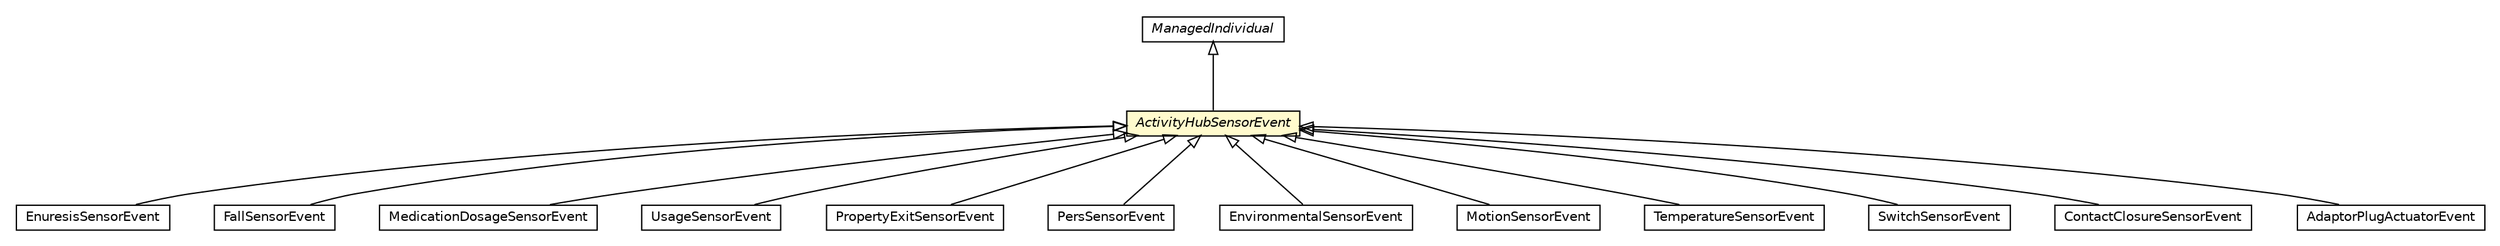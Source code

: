 #!/usr/local/bin/dot
#
# Class diagram 
# Generated by UMLGraph version R5_6-24-gf6e263 (http://www.umlgraph.org/)
#

digraph G {
	edge [fontname="Helvetica",fontsize=10,labelfontname="Helvetica",labelfontsize=10];
	node [fontname="Helvetica",fontsize=10,shape=plaintext];
	nodesep=0.25;
	ranksep=0.5;
	// org.universAAL.middleware.owl.ManagedIndividual
	c1911802 [label=<<table title="org.universAAL.middleware.owl.ManagedIndividual" border="0" cellborder="1" cellspacing="0" cellpadding="2" port="p" href="../../middleware/owl/ManagedIndividual.html">
		<tr><td><table border="0" cellspacing="0" cellpadding="1">
<tr><td align="center" balign="center"><font face="Helvetica-Oblique"> ManagedIndividual </font></td></tr>
		</table></td></tr>
		</table>>, URL="../../middleware/owl/ManagedIndividual.html", fontname="Helvetica", fontcolor="black", fontsize=10.0];
	// org.universAAL.ontology.activityhub.EnuresisSensorEvent
	c1912491 [label=<<table title="org.universAAL.ontology.activityhub.EnuresisSensorEvent" border="0" cellborder="1" cellspacing="0" cellpadding="2" port="p" href="./EnuresisSensorEvent.html">
		<tr><td><table border="0" cellspacing="0" cellpadding="1">
<tr><td align="center" balign="center"> EnuresisSensorEvent </td></tr>
		</table></td></tr>
		</table>>, URL="./EnuresisSensorEvent.html", fontname="Helvetica", fontcolor="black", fontsize=10.0];
	// org.universAAL.ontology.activityhub.FallSensorEvent
	c1912495 [label=<<table title="org.universAAL.ontology.activityhub.FallSensorEvent" border="0" cellborder="1" cellspacing="0" cellpadding="2" port="p" href="./FallSensorEvent.html">
		<tr><td><table border="0" cellspacing="0" cellpadding="1">
<tr><td align="center" balign="center"> FallSensorEvent </td></tr>
		</table></td></tr>
		</table>>, URL="./FallSensorEvent.html", fontname="Helvetica", fontcolor="black", fontsize=10.0];
	// org.universAAL.ontology.activityhub.MedicationDosageSensorEvent
	c1912496 [label=<<table title="org.universAAL.ontology.activityhub.MedicationDosageSensorEvent" border="0" cellborder="1" cellspacing="0" cellpadding="2" port="p" href="./MedicationDosageSensorEvent.html">
		<tr><td><table border="0" cellspacing="0" cellpadding="1">
<tr><td align="center" balign="center"> MedicationDosageSensorEvent </td></tr>
		</table></td></tr>
		</table>>, URL="./MedicationDosageSensorEvent.html", fontname="Helvetica", fontcolor="black", fontsize=10.0];
	// org.universAAL.ontology.activityhub.UsageSensorEvent
	c1912499 [label=<<table title="org.universAAL.ontology.activityhub.UsageSensorEvent" border="0" cellborder="1" cellspacing="0" cellpadding="2" port="p" href="./UsageSensorEvent.html">
		<tr><td><table border="0" cellspacing="0" cellpadding="1">
<tr><td align="center" balign="center"> UsageSensorEvent </td></tr>
		</table></td></tr>
		</table>>, URL="./UsageSensorEvent.html", fontname="Helvetica", fontcolor="black", fontsize=10.0];
	// org.universAAL.ontology.activityhub.ActivityHubSensorEvent
	c1912502 [label=<<table title="org.universAAL.ontology.activityhub.ActivityHubSensorEvent" border="0" cellborder="1" cellspacing="0" cellpadding="2" port="p" bgcolor="lemonChiffon" href="./ActivityHubSensorEvent.html">
		<tr><td><table border="0" cellspacing="0" cellpadding="1">
<tr><td align="center" balign="center"><font face="Helvetica-Oblique"> ActivityHubSensorEvent </font></td></tr>
		</table></td></tr>
		</table>>, URL="./ActivityHubSensorEvent.html", fontname="Helvetica", fontcolor="black", fontsize=10.0];
	// org.universAAL.ontology.activityhub.PropertyExitSensorEvent
	c1912506 [label=<<table title="org.universAAL.ontology.activityhub.PropertyExitSensorEvent" border="0" cellborder="1" cellspacing="0" cellpadding="2" port="p" href="./PropertyExitSensorEvent.html">
		<tr><td><table border="0" cellspacing="0" cellpadding="1">
<tr><td align="center" balign="center"> PropertyExitSensorEvent </td></tr>
		</table></td></tr>
		</table>>, URL="./PropertyExitSensorEvent.html", fontname="Helvetica", fontcolor="black", fontsize=10.0];
	// org.universAAL.ontology.activityhub.PersSensorEvent
	c1912508 [label=<<table title="org.universAAL.ontology.activityhub.PersSensorEvent" border="0" cellborder="1" cellspacing="0" cellpadding="2" port="p" href="./PersSensorEvent.html">
		<tr><td><table border="0" cellspacing="0" cellpadding="1">
<tr><td align="center" balign="center"> PersSensorEvent </td></tr>
		</table></td></tr>
		</table>>, URL="./PersSensorEvent.html", fontname="Helvetica", fontcolor="black", fontsize=10.0];
	// org.universAAL.ontology.activityhub.EnvironmentalSensorEvent
	c1912509 [label=<<table title="org.universAAL.ontology.activityhub.EnvironmentalSensorEvent" border="0" cellborder="1" cellspacing="0" cellpadding="2" port="p" href="./EnvironmentalSensorEvent.html">
		<tr><td><table border="0" cellspacing="0" cellpadding="1">
<tr><td align="center" balign="center"> EnvironmentalSensorEvent </td></tr>
		</table></td></tr>
		</table>>, URL="./EnvironmentalSensorEvent.html", fontname="Helvetica", fontcolor="black", fontsize=10.0];
	// org.universAAL.ontology.activityhub.MotionSensorEvent
	c1912513 [label=<<table title="org.universAAL.ontology.activityhub.MotionSensorEvent" border="0" cellborder="1" cellspacing="0" cellpadding="2" port="p" href="./MotionSensorEvent.html">
		<tr><td><table border="0" cellspacing="0" cellpadding="1">
<tr><td align="center" balign="center"> MotionSensorEvent </td></tr>
		</table></td></tr>
		</table>>, URL="./MotionSensorEvent.html", fontname="Helvetica", fontcolor="black", fontsize=10.0];
	// org.universAAL.ontology.activityhub.TemperatureSensorEvent
	c1912514 [label=<<table title="org.universAAL.ontology.activityhub.TemperatureSensorEvent" border="0" cellborder="1" cellspacing="0" cellpadding="2" port="p" href="./TemperatureSensorEvent.html">
		<tr><td><table border="0" cellspacing="0" cellpadding="1">
<tr><td align="center" balign="center"> TemperatureSensorEvent </td></tr>
		</table></td></tr>
		</table>>, URL="./TemperatureSensorEvent.html", fontname="Helvetica", fontcolor="black", fontsize=10.0];
	// org.universAAL.ontology.activityhub.SwitchSensorEvent
	c1912517 [label=<<table title="org.universAAL.ontology.activityhub.SwitchSensorEvent" border="0" cellborder="1" cellspacing="0" cellpadding="2" port="p" href="./SwitchSensorEvent.html">
		<tr><td><table border="0" cellspacing="0" cellpadding="1">
<tr><td align="center" balign="center"> SwitchSensorEvent </td></tr>
		</table></td></tr>
		</table>>, URL="./SwitchSensorEvent.html", fontname="Helvetica", fontcolor="black", fontsize=10.0];
	// org.universAAL.ontology.activityhub.ContactClosureSensorEvent
	c1912518 [label=<<table title="org.universAAL.ontology.activityhub.ContactClosureSensorEvent" border="0" cellborder="1" cellspacing="0" cellpadding="2" port="p" href="./ContactClosureSensorEvent.html">
		<tr><td><table border="0" cellspacing="0" cellpadding="1">
<tr><td align="center" balign="center"> ContactClosureSensorEvent </td></tr>
		</table></td></tr>
		</table>>, URL="./ContactClosureSensorEvent.html", fontname="Helvetica", fontcolor="black", fontsize=10.0];
	// org.universAAL.ontology.activityhub.ext.AdaptorPlugActuatorEvent
	c1912523 [label=<<table title="org.universAAL.ontology.activityhub.ext.AdaptorPlugActuatorEvent" border="0" cellborder="1" cellspacing="0" cellpadding="2" port="p" href="./ext/AdaptorPlugActuatorEvent.html">
		<tr><td><table border="0" cellspacing="0" cellpadding="1">
<tr><td align="center" balign="center"> AdaptorPlugActuatorEvent </td></tr>
		</table></td></tr>
		</table>>, URL="./ext/AdaptorPlugActuatorEvent.html", fontname="Helvetica", fontcolor="black", fontsize=10.0];
	//org.universAAL.ontology.activityhub.EnuresisSensorEvent extends org.universAAL.ontology.activityhub.ActivityHubSensorEvent
	c1912502:p -> c1912491:p [dir=back,arrowtail=empty];
	//org.universAAL.ontology.activityhub.FallSensorEvent extends org.universAAL.ontology.activityhub.ActivityHubSensorEvent
	c1912502:p -> c1912495:p [dir=back,arrowtail=empty];
	//org.universAAL.ontology.activityhub.MedicationDosageSensorEvent extends org.universAAL.ontology.activityhub.ActivityHubSensorEvent
	c1912502:p -> c1912496:p [dir=back,arrowtail=empty];
	//org.universAAL.ontology.activityhub.UsageSensorEvent extends org.universAAL.ontology.activityhub.ActivityHubSensorEvent
	c1912502:p -> c1912499:p [dir=back,arrowtail=empty];
	//org.universAAL.ontology.activityhub.ActivityHubSensorEvent extends org.universAAL.middleware.owl.ManagedIndividual
	c1911802:p -> c1912502:p [dir=back,arrowtail=empty];
	//org.universAAL.ontology.activityhub.PropertyExitSensorEvent extends org.universAAL.ontology.activityhub.ActivityHubSensorEvent
	c1912502:p -> c1912506:p [dir=back,arrowtail=empty];
	//org.universAAL.ontology.activityhub.PersSensorEvent extends org.universAAL.ontology.activityhub.ActivityHubSensorEvent
	c1912502:p -> c1912508:p [dir=back,arrowtail=empty];
	//org.universAAL.ontology.activityhub.EnvironmentalSensorEvent extends org.universAAL.ontology.activityhub.ActivityHubSensorEvent
	c1912502:p -> c1912509:p [dir=back,arrowtail=empty];
	//org.universAAL.ontology.activityhub.MotionSensorEvent extends org.universAAL.ontology.activityhub.ActivityHubSensorEvent
	c1912502:p -> c1912513:p [dir=back,arrowtail=empty];
	//org.universAAL.ontology.activityhub.TemperatureSensorEvent extends org.universAAL.ontology.activityhub.ActivityHubSensorEvent
	c1912502:p -> c1912514:p [dir=back,arrowtail=empty];
	//org.universAAL.ontology.activityhub.SwitchSensorEvent extends org.universAAL.ontology.activityhub.ActivityHubSensorEvent
	c1912502:p -> c1912517:p [dir=back,arrowtail=empty];
	//org.universAAL.ontology.activityhub.ContactClosureSensorEvent extends org.universAAL.ontology.activityhub.ActivityHubSensorEvent
	c1912502:p -> c1912518:p [dir=back,arrowtail=empty];
	//org.universAAL.ontology.activityhub.ext.AdaptorPlugActuatorEvent extends org.universAAL.ontology.activityhub.ActivityHubSensorEvent
	c1912502:p -> c1912523:p [dir=back,arrowtail=empty];
}

